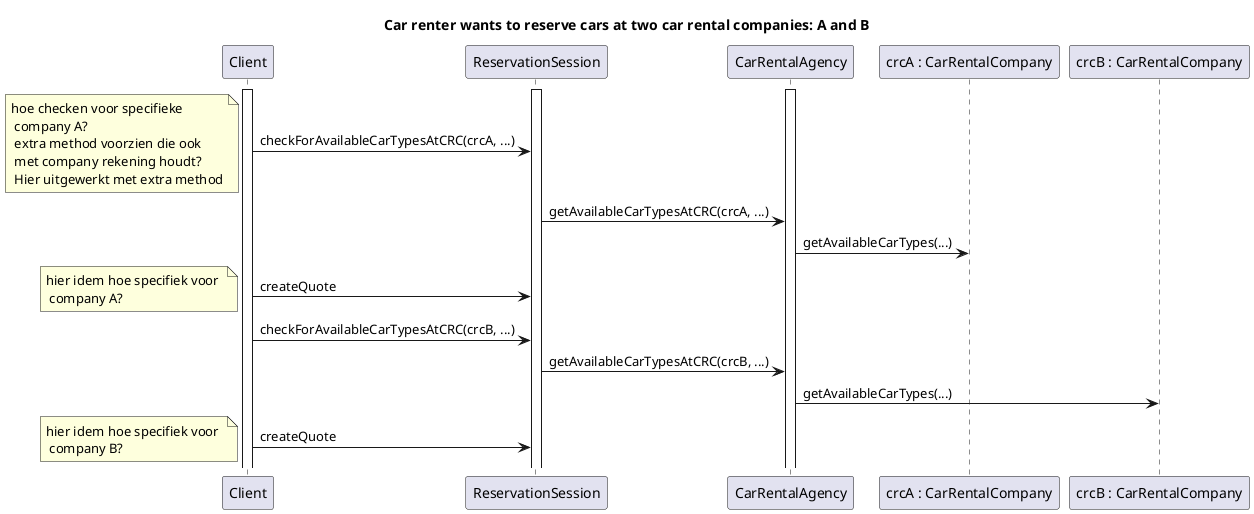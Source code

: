 @startuml
title Car renter wants to reserve cars at two car rental companies: A and B

participant Client
participant ReservationSession
participant CarRentalAgency
participant "crcA : CarRentalCompany" as CarRentalCompanyA
participant "crcB : CarRentalCompany" as CarRentalCompanyB

activate Client
activate ReservationSession
activate CarRentalAgency

' cartype at company A
Client->ReservationSession: checkForAvailableCarTypesAtCRC(crcA, ...)
    note left : hoe checken voor specifieke \n company A? \n extra method voorzien die ook \n met company rekening houdt? \n Hier uitgewerkt met extra method
ReservationSession->CarRentalAgency : getAvailableCarTypesAtCRC(crcA, ...) 

CarRentalAgency->CarRentalCompanyA : getAvailableCarTypes(...)

Client->ReservationSession:createQuote 
note left  : hier idem hoe specifiek voor \n company A?

' cartype at company B
Client->ReservationSession: checkForAvailableCarTypesAtCRC(crcB, ...)

ReservationSession->CarRentalAgency : getAvailableCarTypesAtCRC(crcB, ...) 

CarRentalAgency->CarRentalCompanyB : getAvailableCarTypes(...)

Client->ReservationSession:createQuote
note left  : hier idem hoe specifiek voor \n company B?



@enduml
